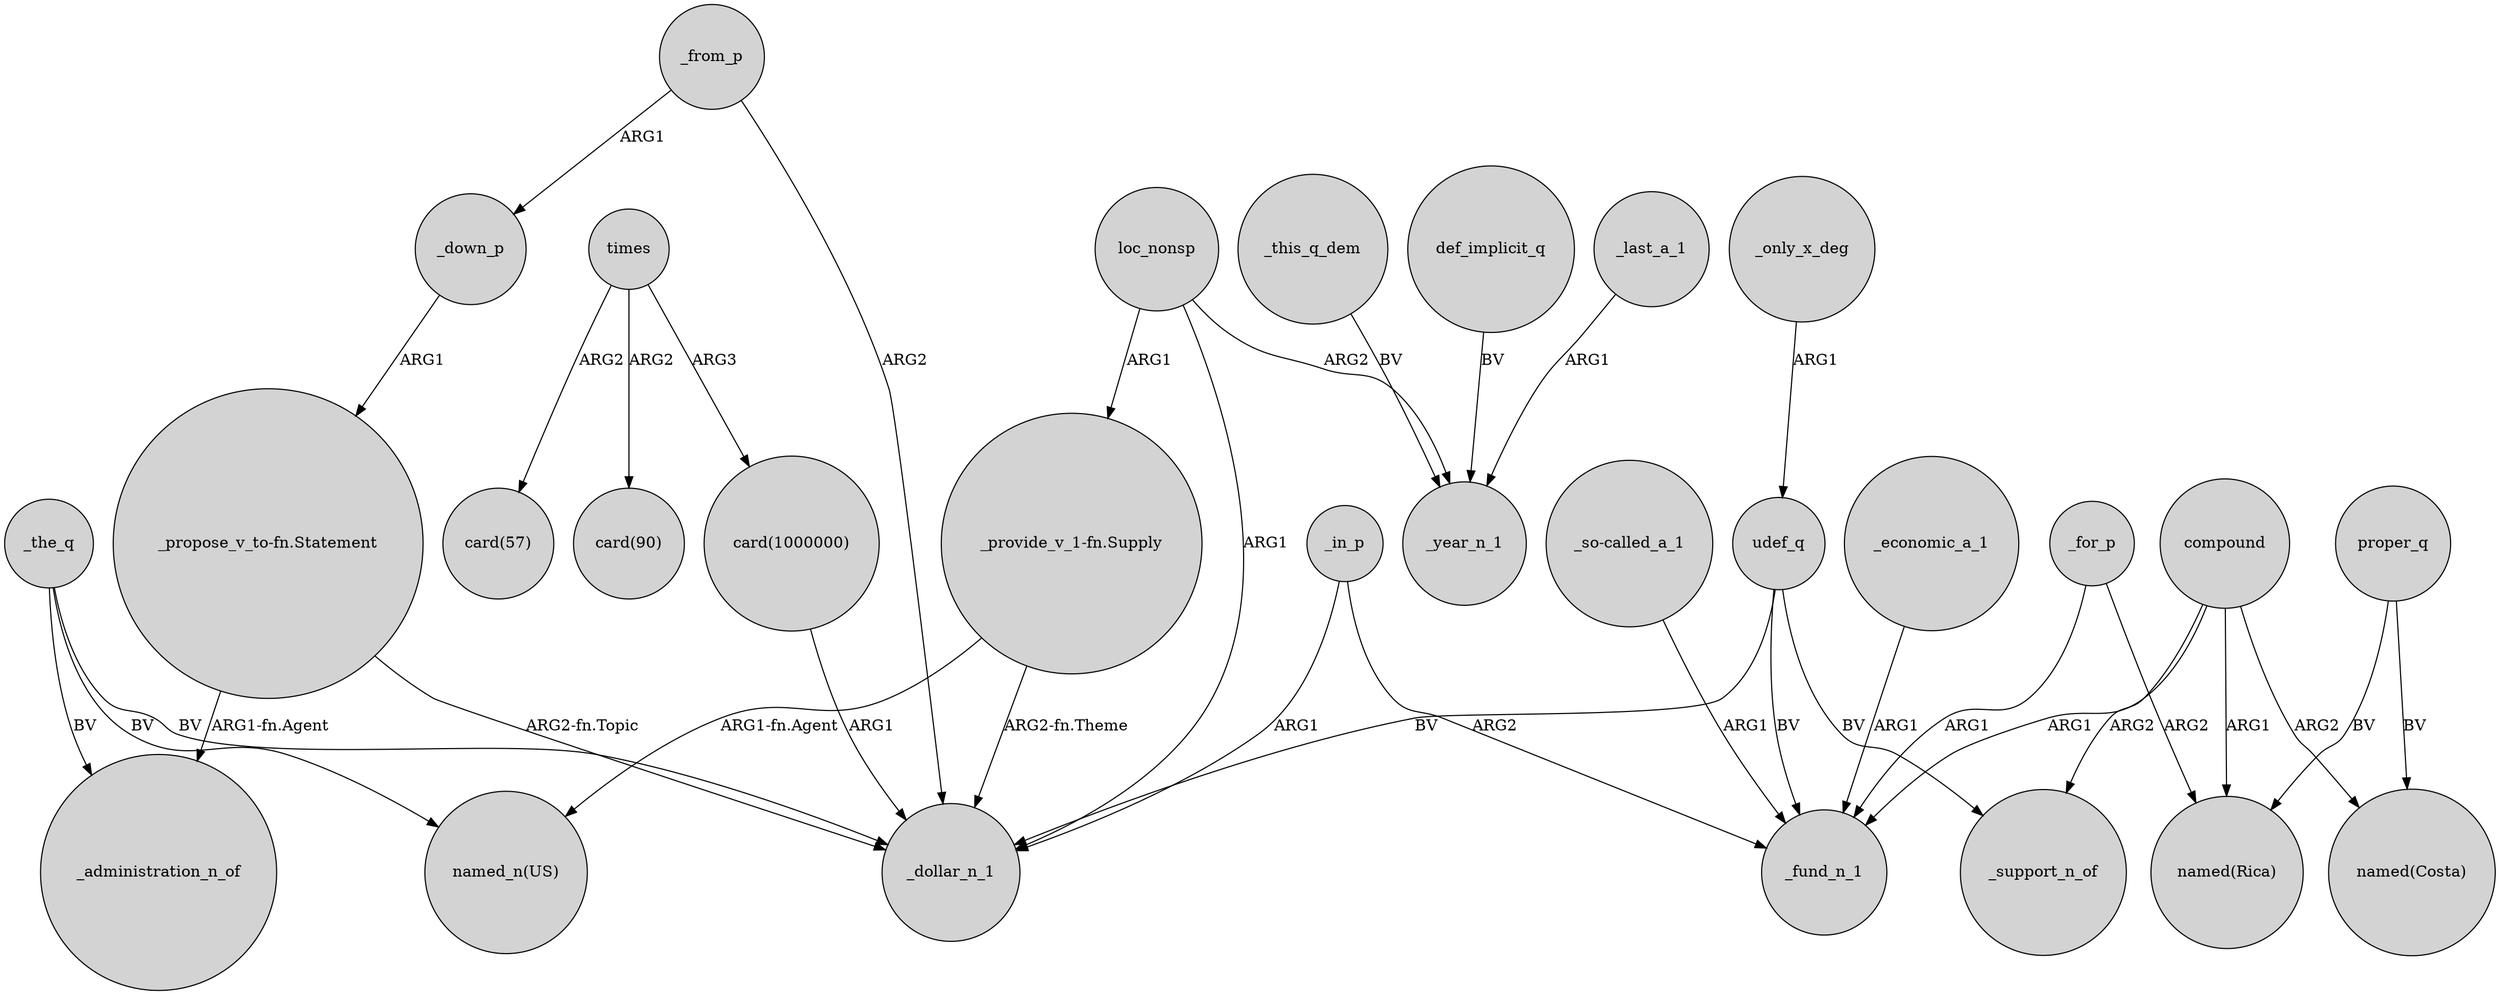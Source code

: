 digraph {
	node [shape=circle style=filled]
	_only_x_deg -> udef_q [label=ARG1]
	"card(1000000)" -> _dollar_n_1 [label=ARG1]
	_for_p -> _fund_n_1 [label=ARG1]
	def_implicit_q -> _year_n_1 [label=BV]
	_economic_a_1 -> _fund_n_1 [label=ARG1]
	times -> "card(57)" [label=ARG2]
	proper_q -> "named(Costa)" [label=BV]
	_from_p -> _down_p [label=ARG1]
	compound -> _support_n_of [label=ARG2]
	_the_q -> _dollar_n_1 [label=BV]
	_for_p -> "named(Rica)" [label=ARG2]
	loc_nonsp -> "_provide_v_1-fn.Supply" [label=ARG1]
	"_propose_v_to-fn.Statement" -> _administration_n_of [label="ARG1-fn.Agent"]
	"_provide_v_1-fn.Supply" -> "named_n(US)" [label="ARG1-fn.Agent"]
	_the_q -> "named_n(US)" [label=BV]
	times -> "card(90)" [label=ARG2]
	_in_p -> _fund_n_1 [label=ARG2]
	compound -> "named(Rica)" [label=ARG1]
	compound -> "named(Costa)" [label=ARG2]
	"_provide_v_1-fn.Supply" -> _dollar_n_1 [label="ARG2-fn.Theme"]
	times -> "card(1000000)" [label=ARG3]
	loc_nonsp -> _year_n_1 [label=ARG2]
	_last_a_1 -> _year_n_1 [label=ARG1]
	"_so-called_a_1" -> _fund_n_1 [label=ARG1]
	udef_q -> _fund_n_1 [label=BV]
	proper_q -> "named(Rica)" [label=BV]
	"_propose_v_to-fn.Statement" -> _dollar_n_1 [label="ARG2-fn.Topic"]
	udef_q -> _support_n_of [label=BV]
	_down_p -> "_propose_v_to-fn.Statement" [label=ARG1]
	_in_p -> _dollar_n_1 [label=ARG1]
	udef_q -> _dollar_n_1 [label=BV]
	_from_p -> _dollar_n_1 [label=ARG2]
	_the_q -> _administration_n_of [label=BV]
	loc_nonsp -> _dollar_n_1 [label=ARG1]
	compound -> _fund_n_1 [label=ARG1]
	_this_q_dem -> _year_n_1 [label=BV]
}
